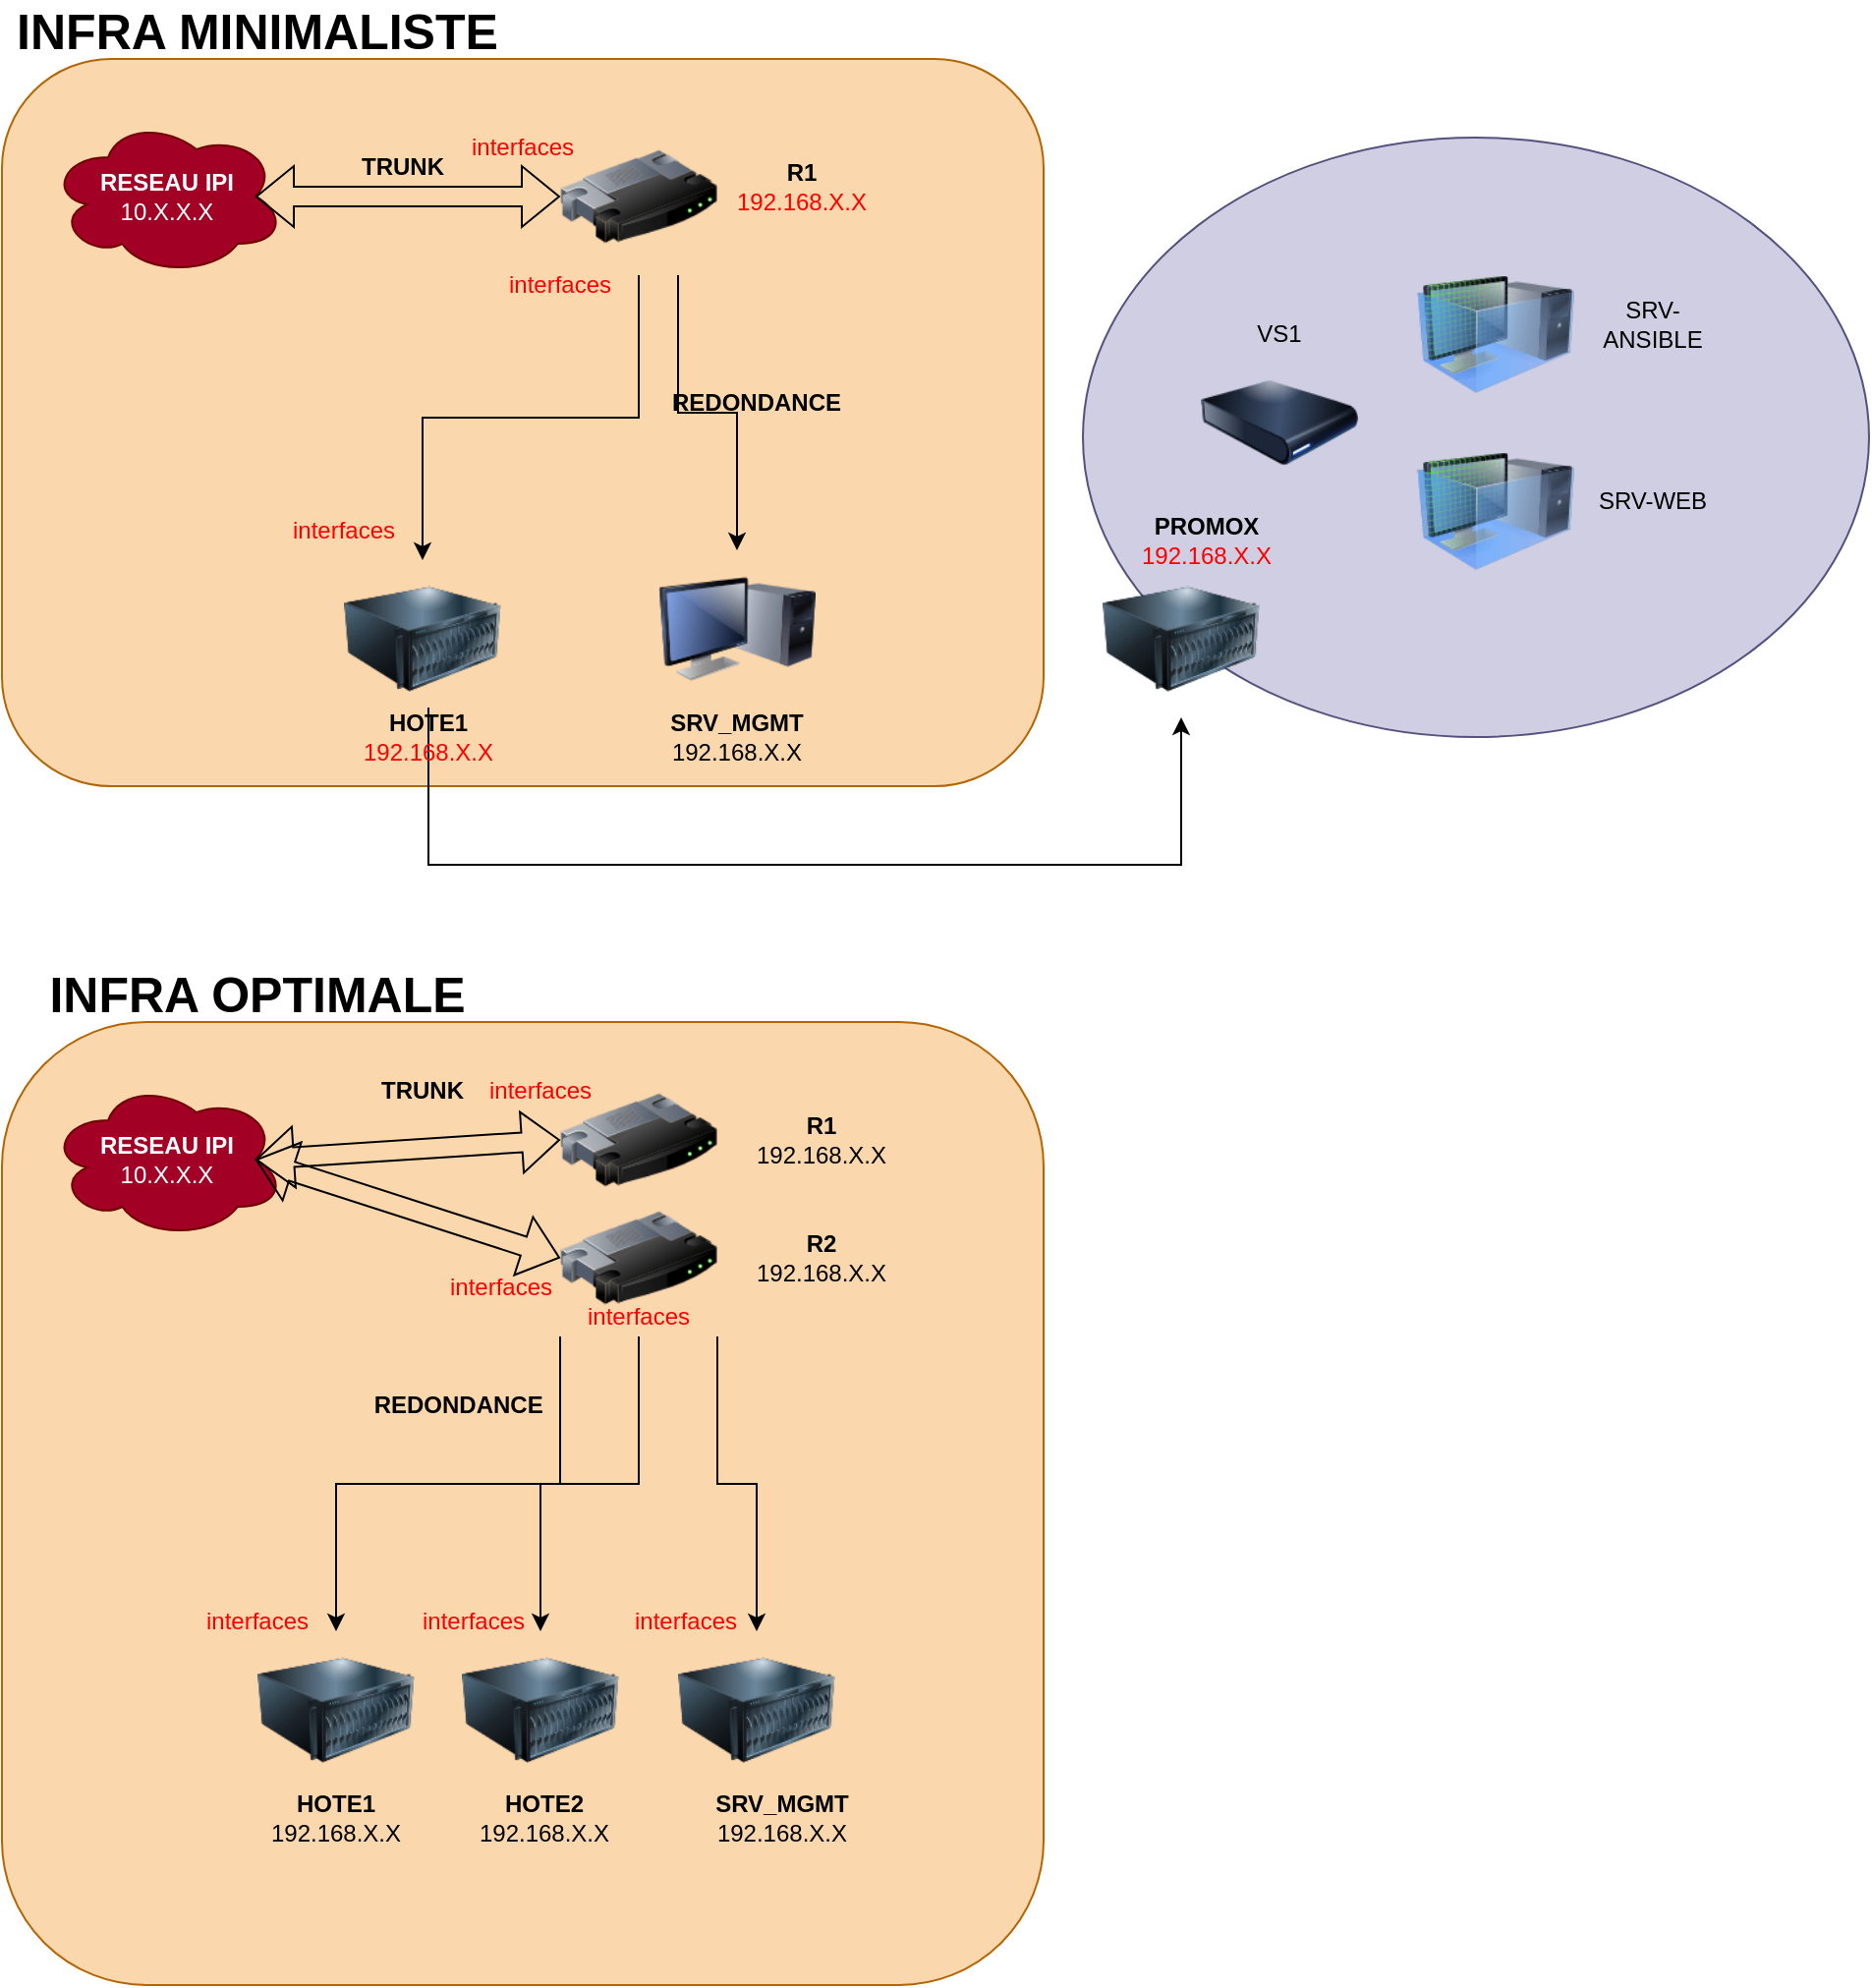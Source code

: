 <mxfile version="22.0.1" type="device">
  <diagram name="Page-1" id="PFRo_AG4b1a6PHG0oDUO">
    <mxGraphModel dx="1232" dy="1187" grid="1" gridSize="10" guides="1" tooltips="1" connect="1" arrows="1" fold="1" page="1" pageScale="1" pageWidth="827" pageHeight="1169" math="0" shadow="0">
      <root>
        <mxCell id="0" />
        <mxCell id="1" parent="0" />
        <mxCell id="BUbZbbIUMF7eErrfJYfU-14" value="" style="rounded=1;whiteSpace=wrap;html=1;fillColor=#fad7ac;strokeColor=#b46504;" vertex="1" parent="1">
          <mxGeometry x="160" y="60" width="530" height="370" as="geometry" />
        </mxCell>
        <mxCell id="BUbZbbIUMF7eErrfJYfU-1" value="&lt;b&gt;RESEAU IPI&lt;/b&gt;&lt;br&gt;10.X.X.X" style="ellipse;shape=cloud;whiteSpace=wrap;html=1;fillColor=#a20025;fontColor=#ffffff;strokeColor=#6F0000;" vertex="1" parent="1">
          <mxGeometry x="184" y="90" width="120" height="80" as="geometry" />
        </mxCell>
        <mxCell id="BUbZbbIUMF7eErrfJYfU-49" style="edgeStyle=orthogonalEdgeStyle;rounded=0;orthogonalLoop=1;jettySize=auto;html=1;exitX=0.5;exitY=1;exitDx=0;exitDy=0;entryX=0.5;entryY=0;entryDx=0;entryDy=0;" edge="1" parent="1" source="BUbZbbIUMF7eErrfJYfU-3" target="BUbZbbIUMF7eErrfJYfU-11">
          <mxGeometry relative="1" as="geometry" />
        </mxCell>
        <mxCell id="BUbZbbIUMF7eErrfJYfU-51" style="edgeStyle=orthogonalEdgeStyle;rounded=0;orthogonalLoop=1;jettySize=auto;html=1;exitX=0.75;exitY=1;exitDx=0;exitDy=0;entryX=0.5;entryY=0;entryDx=0;entryDy=0;" edge="1" parent="1" source="BUbZbbIUMF7eErrfJYfU-3" target="BUbZbbIUMF7eErrfJYfU-50">
          <mxGeometry relative="1" as="geometry" />
        </mxCell>
        <mxCell id="BUbZbbIUMF7eErrfJYfU-3" value="" style="image;html=1;image=img/lib/clip_art/networking/Router_128x128.png" vertex="1" parent="1">
          <mxGeometry x="444" y="90" width="80" height="80" as="geometry" />
        </mxCell>
        <mxCell id="BUbZbbIUMF7eErrfJYfU-4" value="&lt;b&gt;R1&lt;/b&gt;&lt;br&gt;&lt;font color=&quot;#ff0000&quot;&gt;192.168.X.X&lt;/font&gt;" style="text;html=1;strokeColor=none;fillColor=none;align=center;verticalAlign=middle;whiteSpace=wrap;rounded=0;" vertex="1" parent="1">
          <mxGeometry x="514" y="110" width="106" height="30" as="geometry" />
        </mxCell>
        <mxCell id="BUbZbbIUMF7eErrfJYfU-7" value="" style="shape=flexArrow;endArrow=classic;startArrow=classic;html=1;rounded=0;exitX=0.875;exitY=0.5;exitDx=0;exitDy=0;exitPerimeter=0;entryX=0;entryY=0.5;entryDx=0;entryDy=0;" edge="1" parent="1" source="BUbZbbIUMF7eErrfJYfU-1" target="BUbZbbIUMF7eErrfJYfU-3">
          <mxGeometry width="100" height="100" relative="1" as="geometry">
            <mxPoint x="484" y="700" as="sourcePoint" />
            <mxPoint x="584" y="600" as="targetPoint" />
          </mxGeometry>
        </mxCell>
        <mxCell id="BUbZbbIUMF7eErrfJYfU-8" value="&lt;b&gt;TRUNK&lt;/b&gt;" style="text;html=1;strokeColor=none;fillColor=none;align=center;verticalAlign=middle;whiteSpace=wrap;rounded=0;" vertex="1" parent="1">
          <mxGeometry x="334" y="100" width="60" height="30" as="geometry" />
        </mxCell>
        <mxCell id="BUbZbbIUMF7eErrfJYfU-10" value="&lt;b&gt;&amp;nbsp;REDONDANCE&amp;nbsp;&lt;/b&gt;" style="text;html=1;strokeColor=none;fillColor=none;align=center;verticalAlign=middle;whiteSpace=wrap;rounded=0;" vertex="1" parent="1">
          <mxGeometry x="494" y="220" width="100" height="30" as="geometry" />
        </mxCell>
        <mxCell id="BUbZbbIUMF7eErrfJYfU-11" value="" style="image;html=1;image=img/lib/clip_art/computers/Server_128x128.png" vertex="1" parent="1">
          <mxGeometry x="334" y="315" width="80" height="80" as="geometry" />
        </mxCell>
        <mxCell id="BUbZbbIUMF7eErrfJYfU-56" style="edgeStyle=orthogonalEdgeStyle;rounded=0;orthogonalLoop=1;jettySize=auto;html=1;exitX=0.5;exitY=0;exitDx=0;exitDy=0;entryX=0.5;entryY=1;entryDx=0;entryDy=0;" edge="1" parent="1" source="BUbZbbIUMF7eErrfJYfU-12" target="BUbZbbIUMF7eErrfJYfU-54">
          <mxGeometry relative="1" as="geometry">
            <Array as="points">
              <mxPoint x="377" y="470" />
              <mxPoint x="760" y="470" />
            </Array>
          </mxGeometry>
        </mxCell>
        <mxCell id="BUbZbbIUMF7eErrfJYfU-12" value="&lt;b&gt;HOTE1&lt;/b&gt;&lt;br&gt;&lt;font color=&quot;#ff0000&quot;&gt;192.168.X.X&lt;/font&gt;" style="text;html=1;strokeColor=none;fillColor=none;align=center;verticalAlign=middle;whiteSpace=wrap;rounded=0;" vertex="1" parent="1">
          <mxGeometry x="324" y="390" width="106" height="30" as="geometry" />
        </mxCell>
        <mxCell id="BUbZbbIUMF7eErrfJYfU-13" value="&lt;font style=&quot;font-size: 25px;&quot;&gt;&lt;b&gt;INFRA MINIMALISTE&lt;/b&gt;&lt;/font&gt;" style="text;html=1;strokeColor=none;fillColor=none;align=center;verticalAlign=middle;whiteSpace=wrap;rounded=0;" vertex="1" parent="1">
          <mxGeometry x="160" y="30" width="260" height="30" as="geometry" />
        </mxCell>
        <mxCell id="BUbZbbIUMF7eErrfJYfU-16" value="" style="rounded=1;whiteSpace=wrap;html=1;fillColor=#fad7ac;strokeColor=#b46504;" vertex="1" parent="1">
          <mxGeometry x="160" y="550" width="530" height="490" as="geometry" />
        </mxCell>
        <mxCell id="BUbZbbIUMF7eErrfJYfU-17" value="&lt;b&gt;RESEAU IPI&lt;/b&gt;&lt;br&gt;10.X.X.X" style="ellipse;shape=cloud;whiteSpace=wrap;html=1;fillColor=#a20025;fontColor=#ffffff;strokeColor=#6F0000;" vertex="1" parent="1">
          <mxGeometry x="184" y="580" width="120" height="80" as="geometry" />
        </mxCell>
        <mxCell id="BUbZbbIUMF7eErrfJYfU-32" style="edgeStyle=orthogonalEdgeStyle;rounded=0;orthogonalLoop=1;jettySize=auto;html=1;exitX=0;exitY=1;exitDx=0;exitDy=0;" edge="1" parent="1" source="BUbZbbIUMF7eErrfJYfU-18" target="BUbZbbIUMF7eErrfJYfU-24">
          <mxGeometry relative="1" as="geometry" />
        </mxCell>
        <mxCell id="BUbZbbIUMF7eErrfJYfU-33" style="edgeStyle=orthogonalEdgeStyle;rounded=0;orthogonalLoop=1;jettySize=auto;html=1;exitX=0.5;exitY=1;exitDx=0;exitDy=0;" edge="1" parent="1" source="BUbZbbIUMF7eErrfJYfU-18" target="BUbZbbIUMF7eErrfJYfU-27">
          <mxGeometry relative="1" as="geometry" />
        </mxCell>
        <mxCell id="BUbZbbIUMF7eErrfJYfU-34" style="edgeStyle=orthogonalEdgeStyle;rounded=0;orthogonalLoop=1;jettySize=auto;html=1;exitX=1;exitY=1;exitDx=0;exitDy=0;" edge="1" parent="1" source="BUbZbbIUMF7eErrfJYfU-18" target="BUbZbbIUMF7eErrfJYfU-28">
          <mxGeometry relative="1" as="geometry" />
        </mxCell>
        <mxCell id="BUbZbbIUMF7eErrfJYfU-18" value="" style="image;html=1;image=img/lib/clip_art/networking/Router_128x128.png" vertex="1" parent="1">
          <mxGeometry x="444" y="630" width="80" height="80" as="geometry" />
        </mxCell>
        <mxCell id="BUbZbbIUMF7eErrfJYfU-19" value="&lt;b&gt;R1&lt;/b&gt;&lt;br&gt;192.168.X.X" style="text;html=1;strokeColor=none;fillColor=none;align=center;verticalAlign=middle;whiteSpace=wrap;rounded=0;" vertex="1" parent="1">
          <mxGeometry x="524" y="595" width="106" height="30" as="geometry" />
        </mxCell>
        <mxCell id="BUbZbbIUMF7eErrfJYfU-20" value="" style="shape=flexArrow;endArrow=classic;startArrow=classic;html=1;rounded=0;exitX=0.875;exitY=0.5;exitDx=0;exitDy=0;exitPerimeter=0;entryX=0;entryY=0.5;entryDx=0;entryDy=0;" edge="1" parent="1" source="BUbZbbIUMF7eErrfJYfU-17" target="BUbZbbIUMF7eErrfJYfU-18">
          <mxGeometry width="100" height="100" relative="1" as="geometry">
            <mxPoint x="484" y="1190" as="sourcePoint" />
            <mxPoint x="584" y="1090" as="targetPoint" />
          </mxGeometry>
        </mxCell>
        <mxCell id="BUbZbbIUMF7eErrfJYfU-21" value="&lt;b&gt;TRUNK&lt;/b&gt;" style="text;html=1;strokeColor=none;fillColor=none;align=center;verticalAlign=middle;whiteSpace=wrap;rounded=0;" vertex="1" parent="1">
          <mxGeometry x="344" y="570" width="60" height="30" as="geometry" />
        </mxCell>
        <mxCell id="BUbZbbIUMF7eErrfJYfU-23" value="&lt;b&gt;REDONDANCE&amp;nbsp;&lt;/b&gt;" style="text;html=1;strokeColor=none;fillColor=none;align=center;verticalAlign=middle;whiteSpace=wrap;rounded=0;" vertex="1" parent="1">
          <mxGeometry x="344" y="730" width="100" height="30" as="geometry" />
        </mxCell>
        <mxCell id="BUbZbbIUMF7eErrfJYfU-24" value="" style="image;html=1;image=img/lib/clip_art/computers/Server_128x128.png" vertex="1" parent="1">
          <mxGeometry x="290" y="860" width="80" height="80" as="geometry" />
        </mxCell>
        <mxCell id="BUbZbbIUMF7eErrfJYfU-25" value="&lt;b&gt;HOTE1&lt;/b&gt;&lt;br&gt;192.168.X.X" style="text;html=1;strokeColor=none;fillColor=none;align=center;verticalAlign=middle;whiteSpace=wrap;rounded=0;" vertex="1" parent="1">
          <mxGeometry x="277" y="940" width="106" height="30" as="geometry" />
        </mxCell>
        <mxCell id="BUbZbbIUMF7eErrfJYfU-26" value="&lt;font style=&quot;font-size: 25px;&quot;&gt;&lt;b&gt;INFRA OPTIMALE&lt;/b&gt;&lt;/font&gt;" style="text;html=1;strokeColor=none;fillColor=none;align=center;verticalAlign=middle;whiteSpace=wrap;rounded=0;" vertex="1" parent="1">
          <mxGeometry x="160" y="520" width="260" height="30" as="geometry" />
        </mxCell>
        <mxCell id="BUbZbbIUMF7eErrfJYfU-27" value="" style="image;html=1;image=img/lib/clip_art/computers/Server_128x128.png" vertex="1" parent="1">
          <mxGeometry x="394" y="860" width="80" height="80" as="geometry" />
        </mxCell>
        <mxCell id="BUbZbbIUMF7eErrfJYfU-28" value="" style="image;html=1;image=img/lib/clip_art/computers/Server_128x128.png" vertex="1" parent="1">
          <mxGeometry x="504" y="860" width="80" height="80" as="geometry" />
        </mxCell>
        <mxCell id="BUbZbbIUMF7eErrfJYfU-29" value="&lt;b&gt;HOTE2&lt;/b&gt;&lt;br&gt;192.168.X.X" style="text;html=1;strokeColor=none;fillColor=none;align=center;verticalAlign=middle;whiteSpace=wrap;rounded=0;" vertex="1" parent="1">
          <mxGeometry x="383" y="940" width="106" height="30" as="geometry" />
        </mxCell>
        <mxCell id="BUbZbbIUMF7eErrfJYfU-30" value="&lt;b&gt;SRV_MGMT&lt;br&gt;&lt;/b&gt;192.168.X.X" style="text;html=1;strokeColor=none;fillColor=none;align=center;verticalAlign=middle;whiteSpace=wrap;rounded=0;" vertex="1" parent="1">
          <mxGeometry x="504" y="940" width="106" height="30" as="geometry" />
        </mxCell>
        <mxCell id="BUbZbbIUMF7eErrfJYfU-35" value="" style="image;html=1;image=img/lib/clip_art/networking/Router_128x128.png" vertex="1" parent="1">
          <mxGeometry x="444" y="570" width="80" height="80" as="geometry" />
        </mxCell>
        <mxCell id="BUbZbbIUMF7eErrfJYfU-36" value="&lt;b&gt;R2&lt;/b&gt;&lt;br&gt;192.168.X.X" style="text;html=1;strokeColor=none;fillColor=none;align=center;verticalAlign=middle;whiteSpace=wrap;rounded=0;" vertex="1" parent="1">
          <mxGeometry x="524" y="655" width="106" height="30" as="geometry" />
        </mxCell>
        <mxCell id="BUbZbbIUMF7eErrfJYfU-37" value="" style="shape=flexArrow;endArrow=classic;startArrow=classic;html=1;rounded=0;exitX=0.875;exitY=0.5;exitDx=0;exitDy=0;exitPerimeter=0;entryX=0;entryY=0.5;entryDx=0;entryDy=0;" edge="1" parent="1" source="BUbZbbIUMF7eErrfJYfU-17" target="BUbZbbIUMF7eErrfJYfU-35">
          <mxGeometry width="100" height="100" relative="1" as="geometry">
            <mxPoint x="360" y="530" as="sourcePoint" />
            <mxPoint x="460" y="430" as="targetPoint" />
          </mxGeometry>
        </mxCell>
        <mxCell id="BUbZbbIUMF7eErrfJYfU-38" value="&lt;font color=&quot;#ff0000&quot;&gt;interfaces&lt;/font&gt;" style="text;html=1;strokeColor=none;fillColor=none;align=center;verticalAlign=middle;whiteSpace=wrap;rounded=0;" vertex="1" parent="1">
          <mxGeometry x="304" y="285" width="60" height="30" as="geometry" />
        </mxCell>
        <mxCell id="BUbZbbIUMF7eErrfJYfU-39" value="&lt;font color=&quot;#ff0000&quot;&gt;interfaces&lt;/font&gt;" style="text;html=1;strokeColor=none;fillColor=none;align=center;verticalAlign=middle;whiteSpace=wrap;rounded=0;" vertex="1" parent="1">
          <mxGeometry x="414" y="160" width="60" height="30" as="geometry" />
        </mxCell>
        <mxCell id="BUbZbbIUMF7eErrfJYfU-40" value="&lt;font color=&quot;#ff0000&quot;&gt;interfaces&lt;/font&gt;" style="text;html=1;strokeColor=none;fillColor=none;align=center;verticalAlign=middle;whiteSpace=wrap;rounded=0;" vertex="1" parent="1">
          <mxGeometry x="395" y="90" width="60" height="30" as="geometry" />
        </mxCell>
        <mxCell id="BUbZbbIUMF7eErrfJYfU-42" value="&lt;font color=&quot;#ff0000&quot;&gt;interfaces&lt;/font&gt;" style="text;html=1;strokeColor=none;fillColor=none;align=center;verticalAlign=middle;whiteSpace=wrap;rounded=0;" vertex="1" parent="1">
          <mxGeometry x="404" y="570" width="60" height="30" as="geometry" />
        </mxCell>
        <mxCell id="BUbZbbIUMF7eErrfJYfU-43" value="&lt;font color=&quot;#ff0000&quot;&gt;interfaces&lt;/font&gt;" style="text;html=1;strokeColor=none;fillColor=none;align=center;verticalAlign=middle;whiteSpace=wrap;rounded=0;" vertex="1" parent="1">
          <mxGeometry x="384" y="670" width="60" height="30" as="geometry" />
        </mxCell>
        <mxCell id="BUbZbbIUMF7eErrfJYfU-44" value="&lt;font color=&quot;#ff0000&quot;&gt;interfaces&lt;/font&gt;" style="text;html=1;strokeColor=none;fillColor=none;align=center;verticalAlign=middle;whiteSpace=wrap;rounded=0;" vertex="1" parent="1">
          <mxGeometry x="454" y="685" width="60" height="30" as="geometry" />
        </mxCell>
        <mxCell id="BUbZbbIUMF7eErrfJYfU-45" value="&lt;font color=&quot;#ff0000&quot;&gt;interfaces&lt;/font&gt;" style="text;html=1;strokeColor=none;fillColor=none;align=center;verticalAlign=middle;whiteSpace=wrap;rounded=0;" vertex="1" parent="1">
          <mxGeometry x="260" y="840" width="60" height="30" as="geometry" />
        </mxCell>
        <mxCell id="BUbZbbIUMF7eErrfJYfU-46" value="&lt;font color=&quot;#ff0000&quot;&gt;interfaces&lt;/font&gt;" style="text;html=1;strokeColor=none;fillColor=none;align=center;verticalAlign=middle;whiteSpace=wrap;rounded=0;" vertex="1" parent="1">
          <mxGeometry x="370" y="840" width="60" height="30" as="geometry" />
        </mxCell>
        <mxCell id="BUbZbbIUMF7eErrfJYfU-47" value="&lt;font color=&quot;#ff0000&quot;&gt;interfaces&lt;/font&gt;" style="text;html=1;strokeColor=none;fillColor=none;align=center;verticalAlign=middle;whiteSpace=wrap;rounded=0;" vertex="1" parent="1">
          <mxGeometry x="478" y="840" width="60" height="30" as="geometry" />
        </mxCell>
        <mxCell id="BUbZbbIUMF7eErrfJYfU-50" value="" style="image;html=1;image=img/lib/clip_art/computers/Monitor_Tower_128x128.png" vertex="1" parent="1">
          <mxGeometry x="494" y="310" width="80" height="80" as="geometry" />
        </mxCell>
        <mxCell id="BUbZbbIUMF7eErrfJYfU-52" value="&lt;b&gt;SRV_MGMT&lt;br&gt;&lt;/b&gt;192.168.X.X" style="text;html=1;strokeColor=none;fillColor=none;align=center;verticalAlign=middle;whiteSpace=wrap;rounded=0;" vertex="1" parent="1">
          <mxGeometry x="481" y="390" width="106" height="30" as="geometry" />
        </mxCell>
        <mxCell id="BUbZbbIUMF7eErrfJYfU-55" value="" style="ellipse;whiteSpace=wrap;html=1;fillColor=#d0cee2;strokeColor=#56517e;" vertex="1" parent="1">
          <mxGeometry x="710" y="100" width="400" height="305" as="geometry" />
        </mxCell>
        <mxCell id="BUbZbbIUMF7eErrfJYfU-54" value="" style="image;html=1;image=img/lib/clip_art/computers/Server_128x128.png" vertex="1" parent="1">
          <mxGeometry x="720" y="315" width="80" height="80" as="geometry" />
        </mxCell>
        <mxCell id="BUbZbbIUMF7eErrfJYfU-57" value="" style="image;html=1;image=img/lib/clip_art/computers/Virtual_Machine_128x128.png" vertex="1" parent="1">
          <mxGeometry x="880" y="160" width="80" height="80" as="geometry" />
        </mxCell>
        <mxCell id="BUbZbbIUMF7eErrfJYfU-58" value="&lt;b&gt;PROMOX&lt;/b&gt;&lt;br&gt;&lt;font color=&quot;#ff0000&quot;&gt;192.168.X.X&lt;/font&gt;" style="text;html=1;strokeColor=none;fillColor=none;align=center;verticalAlign=middle;whiteSpace=wrap;rounded=0;" vertex="1" parent="1">
          <mxGeometry x="720" y="290" width="106" height="30" as="geometry" />
        </mxCell>
        <mxCell id="BUbZbbIUMF7eErrfJYfU-59" value="" style="image;html=1;image=img/lib/clip_art/computers/Virtual_Machine_128x128.png" vertex="1" parent="1">
          <mxGeometry x="880" y="250" width="80" height="80" as="geometry" />
        </mxCell>
        <mxCell id="BUbZbbIUMF7eErrfJYfU-60" value="SRV-ANSIBLE" style="text;html=1;strokeColor=none;fillColor=none;align=center;verticalAlign=middle;whiteSpace=wrap;rounded=0;" vertex="1" parent="1">
          <mxGeometry x="970" y="180" width="60" height="30" as="geometry" />
        </mxCell>
        <mxCell id="BUbZbbIUMF7eErrfJYfU-61" value="SRV-WEB" style="text;html=1;strokeColor=none;fillColor=none;align=center;verticalAlign=middle;whiteSpace=wrap;rounded=0;" vertex="1" parent="1">
          <mxGeometry x="970" y="270" width="60" height="30" as="geometry" />
        </mxCell>
        <mxCell id="BUbZbbIUMF7eErrfJYfU-62" value="" style="image;html=1;image=img/lib/clip_art/computers/Harddrive_128x128.png" vertex="1" parent="1">
          <mxGeometry x="770" y="205" width="80" height="80" as="geometry" />
        </mxCell>
        <mxCell id="BUbZbbIUMF7eErrfJYfU-63" value="VS1" style="text;html=1;strokeColor=none;fillColor=none;align=center;verticalAlign=middle;whiteSpace=wrap;rounded=0;" vertex="1" parent="1">
          <mxGeometry x="780" y="185" width="60" height="30" as="geometry" />
        </mxCell>
      </root>
    </mxGraphModel>
  </diagram>
</mxfile>
